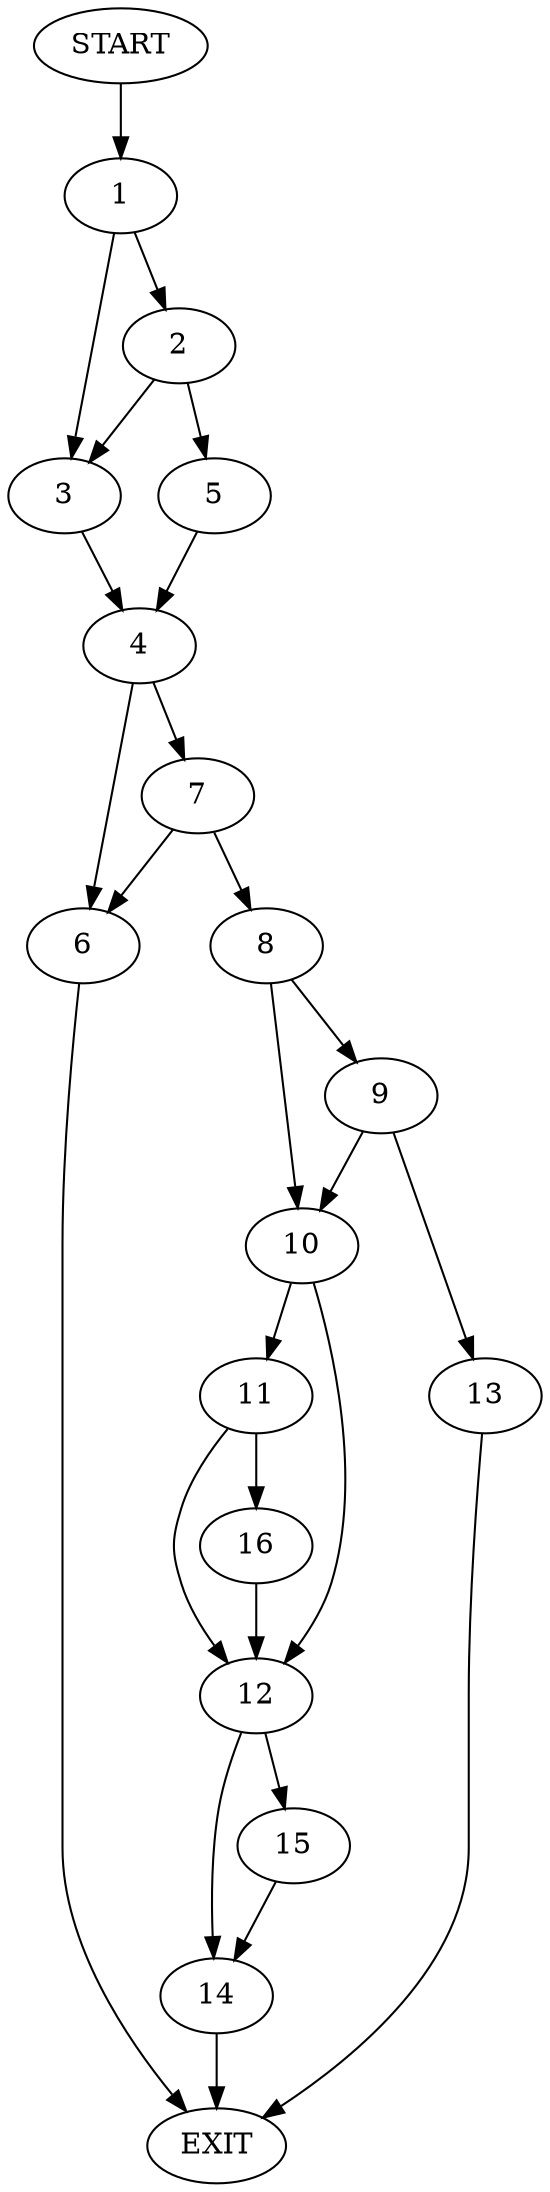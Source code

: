 digraph {
0 [label="START"]
17 [label="EXIT"]
0 -> 1
1 -> 2
1 -> 3
3 -> 4
2 -> 3
2 -> 5
5 -> 4
4 -> 6
4 -> 7
6 -> 17
7 -> 8
7 -> 6
8 -> 9
8 -> 10
10 -> 11
10 -> 12
9 -> 13
9 -> 10
13 -> 17
12 -> 14
12 -> 15
11 -> 16
11 -> 12
16 -> 12
14 -> 17
15 -> 14
}

